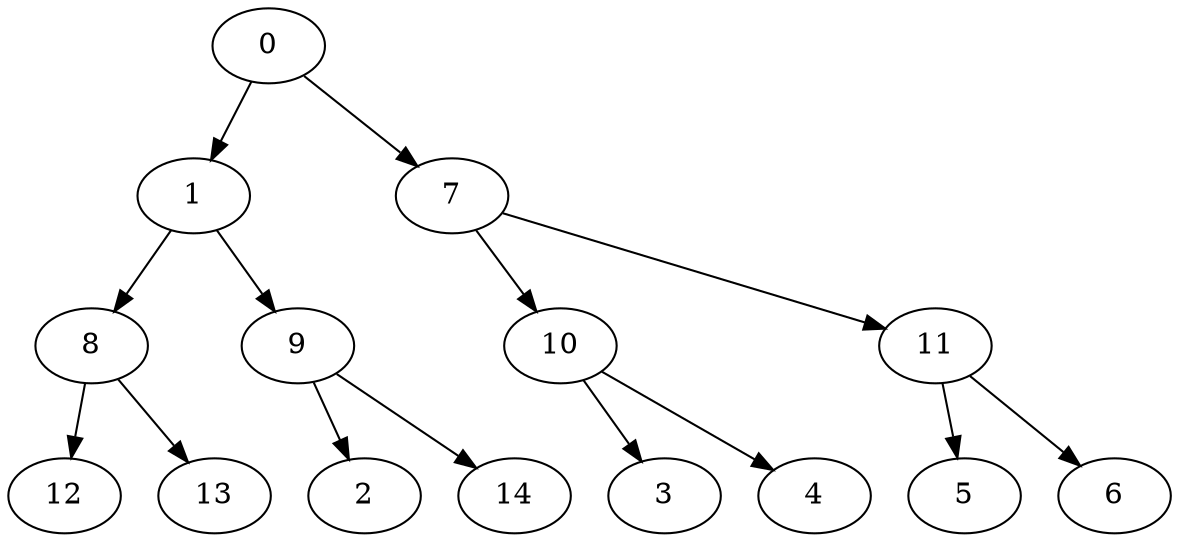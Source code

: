 digraph g {
0;
1;
2;
3;
4;
5;
6;
7;
8;
9;
10;
11;
12;
13;
14;
0 -> 1 [weight=0];
0 -> 7 [weight=0];
1 -> 8 [weight=0];
1 -> 9 [weight=0];
7 -> 10 [weight=0];
7 -> 11 [weight=0];
8 -> 12 [weight=0];
8 -> 13 [weight=0];
9 -> 14 [weight=0];
9 -> 2 [weight=0];
10 -> 3 [weight=0];
10 -> 4 [weight=0];
11 -> 5 [weight=0];
11 -> 6 [weight=0];
}
